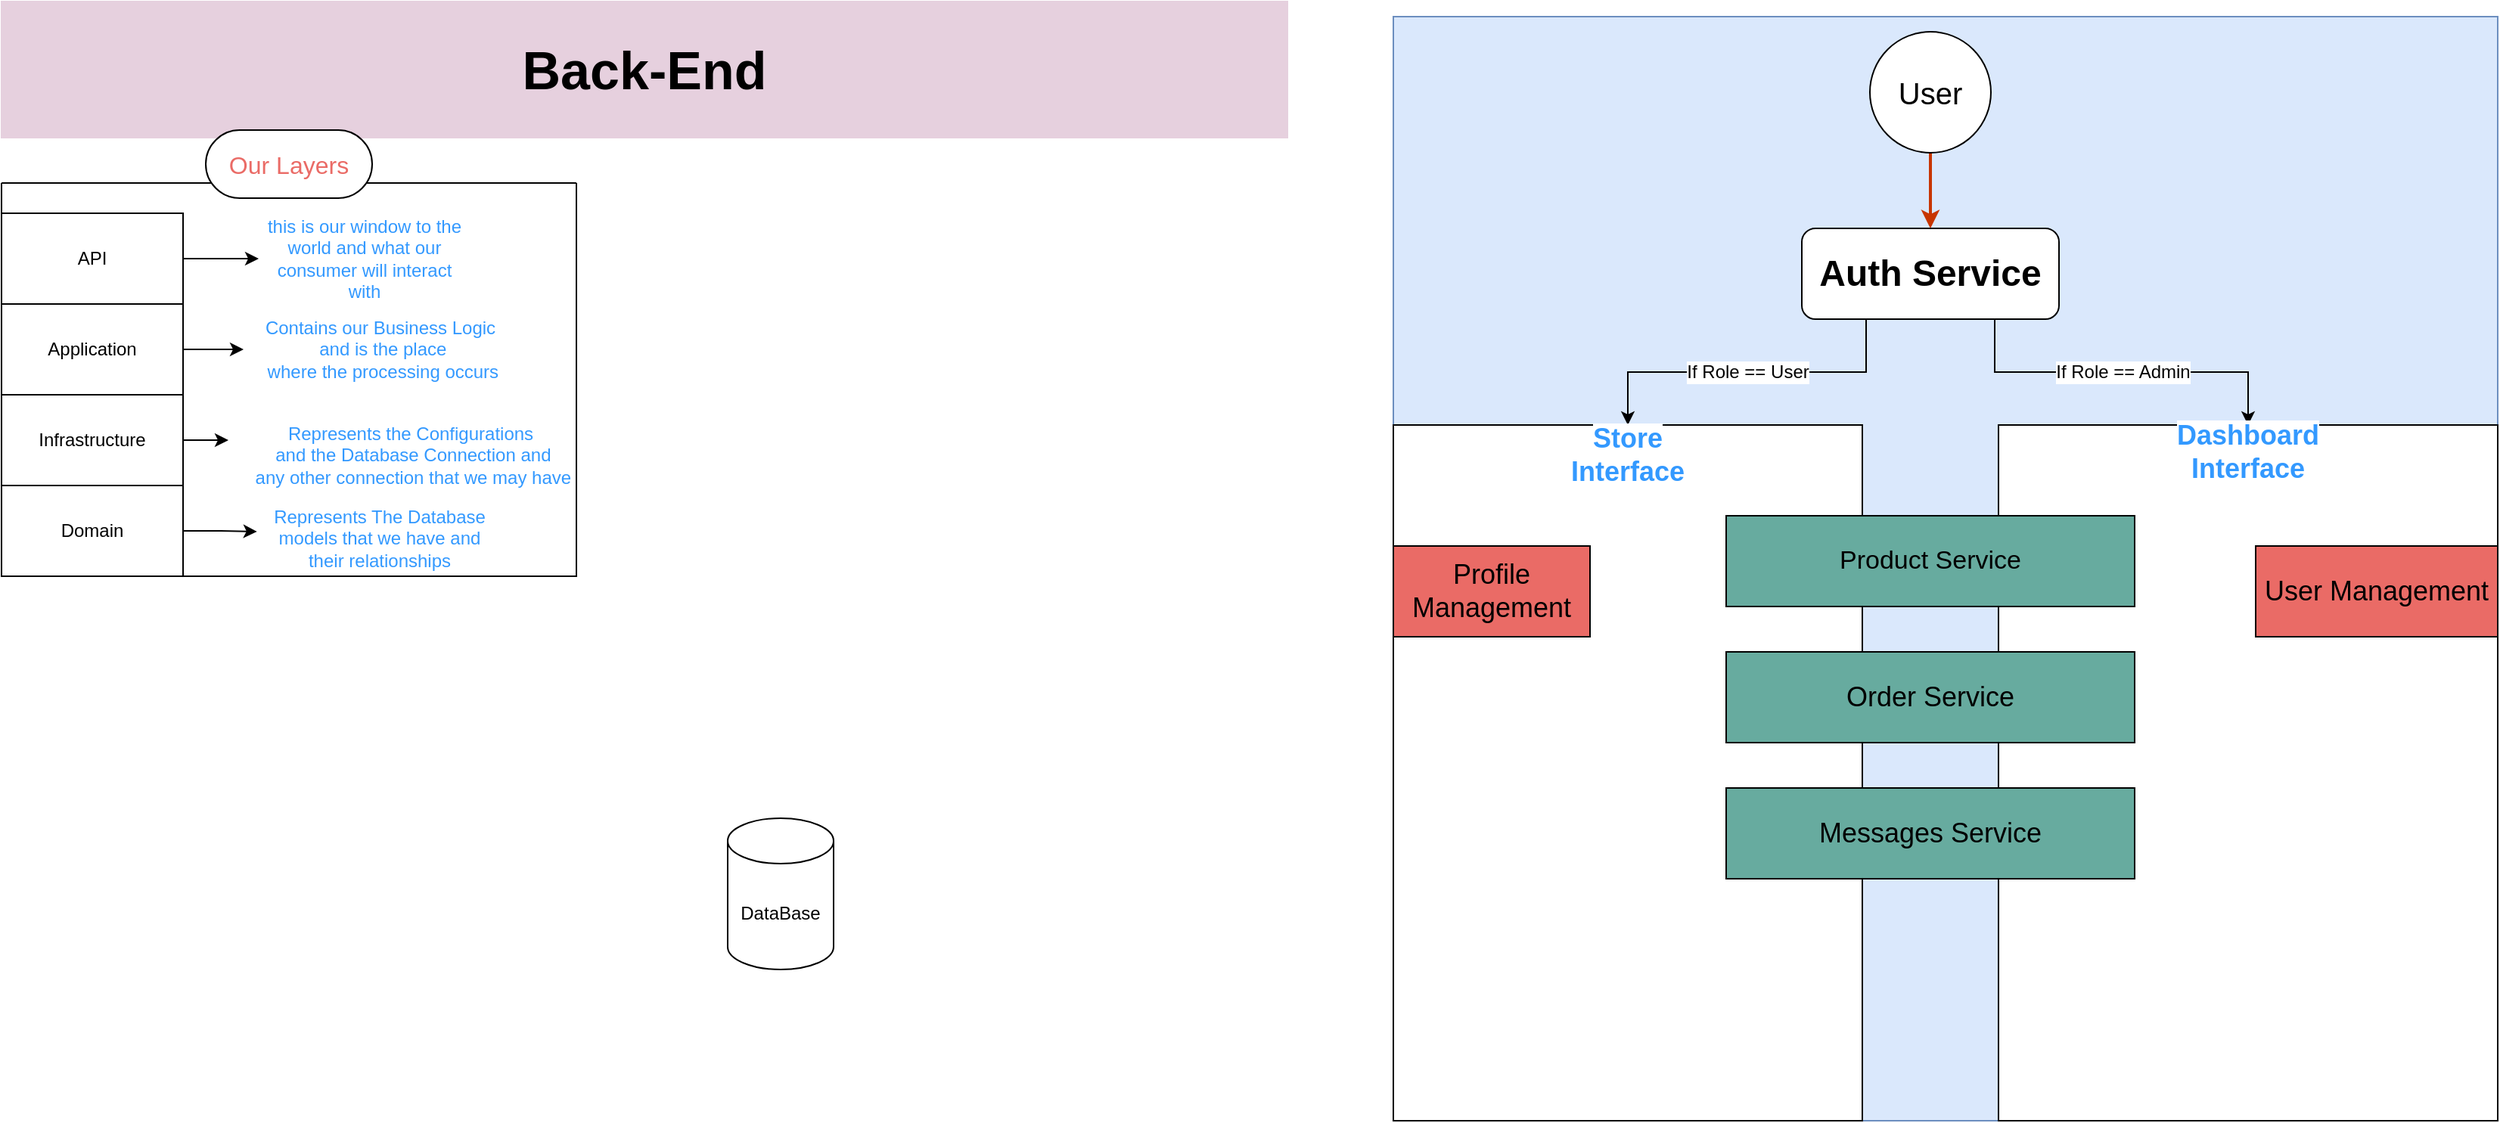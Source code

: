<mxfile version="24.7.17">
  <diagram name="Page-1" id="53EptZiF0VgPAhtHQbv1">
    <mxGraphModel dx="1839" dy="1613" grid="1" gridSize="10" guides="1" tooltips="1" connect="1" arrows="1" fold="1" page="1" pageScale="1" pageWidth="850" pageHeight="1100" math="0" shadow="0">
      <root>
        <mxCell id="0" />
        <mxCell id="1" parent="0" />
        <mxCell id="XSrR4Fl4yp7n7AM9qIPY-21" value="" style="swimlane;startSize=0;" vertex="1" parent="1">
          <mxGeometry x="-850" y="-980" width="380" height="260" as="geometry">
            <mxRectangle x="-850" y="-980" width="50" height="40" as="alternateBounds" />
          </mxGeometry>
        </mxCell>
        <mxCell id="XSrR4Fl4yp7n7AM9qIPY-11" value="&lt;span style=&quot;text-align: left;&quot;&gt;&lt;font color=&quot;#3399ff&quot;&gt;Represents The Database models that we have and their relationships&lt;/font&gt;&lt;/span&gt;" style="text;html=1;align=center;verticalAlign=middle;whiteSpace=wrap;rounded=0;" vertex="1" parent="XSrR4Fl4yp7n7AM9qIPY-21">
          <mxGeometry x="170" y="210" width="160" height="50" as="geometry" />
        </mxCell>
        <mxCell id="_j5DZ5Zvk47AiCZI-Ahg-1" value="" style="whiteSpace=wrap;html=1;aspect=fixed;fillColor=#dae8fc;strokeColor=#6c8ebf;" parent="1" vertex="1">
          <mxGeometry x="70" y="-1090" width="730" height="730" as="geometry" />
        </mxCell>
        <mxCell id="_j5DZ5Zvk47AiCZI-Ahg-8" value="&lt;font style=&quot;font-size: 12px;&quot;&gt;If Role == Admin&lt;/font&gt;" style="edgeStyle=orthogonalEdgeStyle;rounded=0;orthogonalLoop=1;jettySize=auto;html=1;exitX=0.75;exitY=1;exitDx=0;exitDy=0;entryX=0.5;entryY=0;entryDx=0;entryDy=0;" parent="1" source="_j5DZ5Zvk47AiCZI-Ahg-2" target="_j5DZ5Zvk47AiCZI-Ahg-6" edge="1">
          <mxGeometry relative="1" as="geometry" />
        </mxCell>
        <mxCell id="_j5DZ5Zvk47AiCZI-Ahg-9" value="&lt;font style=&quot;font-size: 12px;&quot;&gt;If Role == User&lt;/font&gt;" style="edgeStyle=orthogonalEdgeStyle;rounded=0;orthogonalLoop=1;jettySize=auto;html=1;exitX=0.25;exitY=1;exitDx=0;exitDy=0;entryX=0.5;entryY=0;entryDx=0;entryDy=0;" parent="1" source="_j5DZ5Zvk47AiCZI-Ahg-2" target="_j5DZ5Zvk47AiCZI-Ahg-7" edge="1">
          <mxGeometry relative="1" as="geometry" />
        </mxCell>
        <mxCell id="_j5DZ5Zvk47AiCZI-Ahg-2" value="&lt;h3 style=&quot;&quot;&gt;&lt;font style=&quot;font-size: 24px;&quot;&gt;Auth Service&lt;/font&gt;&lt;/h3&gt;" style="rounded=1;whiteSpace=wrap;html=1;" parent="1" vertex="1">
          <mxGeometry x="340" y="-950" width="170" height="60" as="geometry" />
        </mxCell>
        <mxCell id="_j5DZ5Zvk47AiCZI-Ahg-4" style="edgeStyle=orthogonalEdgeStyle;rounded=1;orthogonalLoop=1;jettySize=auto;html=1;exitX=0.5;exitY=1;exitDx=0;exitDy=0;fillColor=#fa6800;strokeColor=#C73500;curved=0;strokeWidth=2;" parent="1" source="_j5DZ5Zvk47AiCZI-Ahg-3" target="_j5DZ5Zvk47AiCZI-Ahg-2" edge="1">
          <mxGeometry relative="1" as="geometry" />
        </mxCell>
        <mxCell id="_j5DZ5Zvk47AiCZI-Ahg-3" value="&lt;font style=&quot;font-size: 20px;&quot;&gt;User&lt;/font&gt;" style="ellipse;whiteSpace=wrap;html=1;aspect=fixed;" parent="1" vertex="1">
          <mxGeometry x="385" y="-1080" width="80" height="80" as="geometry" />
        </mxCell>
        <mxCell id="_j5DZ5Zvk47AiCZI-Ahg-6" value="" style="rounded=0;whiteSpace=wrap;html=1;" parent="1" vertex="1">
          <mxGeometry x="470" y="-820" width="330" height="460" as="geometry" />
        </mxCell>
        <mxCell id="_j5DZ5Zvk47AiCZI-Ahg-7" value="" style="rounded=0;whiteSpace=wrap;html=1;" parent="1" vertex="1">
          <mxGeometry x="70" y="-820" width="310" height="460" as="geometry" />
        </mxCell>
        <mxCell id="_j5DZ5Zvk47AiCZI-Ahg-10" value="&lt;font color=&quot;#3399ff&quot; size=&quot;1&quot; style=&quot;&quot;&gt;&lt;b style=&quot;background-color: rgb(255, 255, 255); font-size: 18px;&quot;&gt;Dashboard Interface&lt;/b&gt;&lt;/font&gt;" style="text;html=1;align=center;verticalAlign=middle;whiteSpace=wrap;rounded=0;" parent="1" vertex="1">
          <mxGeometry x="572.82" y="-822.5" width="124.37" height="40" as="geometry" />
        </mxCell>
        <mxCell id="_j5DZ5Zvk47AiCZI-Ahg-11" value="&lt;font color=&quot;#3399ff&quot; style=&quot;font-size: 18px; background-color: rgb(255, 255, 255);&quot;&gt;&lt;b&gt;Store Interface&lt;/b&gt;&lt;/font&gt;" style="text;html=1;align=center;verticalAlign=middle;whiteSpace=wrap;rounded=0;" parent="1" vertex="1">
          <mxGeometry x="180" y="-822.5" width="90" height="45" as="geometry" />
        </mxCell>
        <mxCell id="_j5DZ5Zvk47AiCZI-Ahg-13" value="&lt;font style=&quot;font-size: 17px;&quot;&gt;Product Service&lt;/font&gt;" style="rounded=0;whiteSpace=wrap;html=1;fillColor=#67AB9F;" parent="1" vertex="1">
          <mxGeometry x="290" y="-760" width="270" height="60" as="geometry" />
        </mxCell>
        <mxCell id="_j5DZ5Zvk47AiCZI-Ahg-14" value="&lt;font style=&quot;font-size: 18px;&quot;&gt;Order Service&lt;/font&gt;" style="rounded=0;whiteSpace=wrap;html=1;strokeColor=#000000;fillColor=#67AB9F;" parent="1" vertex="1">
          <mxGeometry x="290" y="-670" width="270" height="60" as="geometry" />
        </mxCell>
        <mxCell id="_j5DZ5Zvk47AiCZI-Ahg-15" value="&lt;font style=&quot;font-size: 18px;&quot;&gt;Messages Service&lt;/font&gt;" style="rounded=0;whiteSpace=wrap;html=1;fillColor=#67AB9F;" parent="1" vertex="1">
          <mxGeometry x="290" y="-580" width="270" height="60" as="geometry" />
        </mxCell>
        <mxCell id="_j5DZ5Zvk47AiCZI-Ahg-16" value="&lt;font style=&quot;font-size: 18px;&quot;&gt;Profile Management&lt;/font&gt;" style="rounded=0;whiteSpace=wrap;html=1;fillColor=#EA6B66;" parent="1" vertex="1">
          <mxGeometry x="70" y="-740" width="130" height="60" as="geometry" />
        </mxCell>
        <mxCell id="_j5DZ5Zvk47AiCZI-Ahg-17" value="&lt;font style=&quot;font-size: 18px;&quot;&gt;User Management&lt;/font&gt;" style="rounded=0;whiteSpace=wrap;html=1;fillColor=#EA6B66;" parent="1" vertex="1">
          <mxGeometry x="640" y="-740" width="160" height="60" as="geometry" />
        </mxCell>
        <mxCell id="XSrR4Fl4yp7n7AM9qIPY-2" value="&lt;h1&gt;&lt;font style=&quot;font-size: 35px; background-color: rgb(230, 208, 222);&quot;&gt;Back-End&lt;/font&gt;&lt;/h1&gt;" style="rounded=0;whiteSpace=wrap;html=1;strokeColor=#E6D0DE;fillColor=#E6D0DE;" vertex="1" parent="1">
          <mxGeometry x="-850" y="-1100" width="850" height="90" as="geometry" />
        </mxCell>
        <mxCell id="XSrR4Fl4yp7n7AM9qIPY-5" value="Domain" style="rounded=0;whiteSpace=wrap;html=1;" vertex="1" parent="1">
          <mxGeometry x="-850" y="-780" width="120" height="60" as="geometry" />
        </mxCell>
        <mxCell id="XSrR4Fl4yp7n7AM9qIPY-16" style="edgeStyle=orthogonalEdgeStyle;rounded=0;orthogonalLoop=1;jettySize=auto;html=1;exitX=1;exitY=0.75;exitDx=0;exitDy=0;" edge="1" parent="1" source="XSrR4Fl4yp7n7AM9qIPY-6" target="XSrR4Fl4yp7n7AM9qIPY-13">
          <mxGeometry relative="1" as="geometry">
            <Array as="points">
              <mxPoint x="-730" y="-810" />
            </Array>
          </mxGeometry>
        </mxCell>
        <mxCell id="XSrR4Fl4yp7n7AM9qIPY-6" value="Infrastructure" style="rounded=0;whiteSpace=wrap;html=1;" vertex="1" parent="1">
          <mxGeometry x="-850" y="-840" width="120" height="60" as="geometry" />
        </mxCell>
        <mxCell id="XSrR4Fl4yp7n7AM9qIPY-18" style="edgeStyle=orthogonalEdgeStyle;rounded=0;orthogonalLoop=1;jettySize=auto;html=1;exitX=1;exitY=0.5;exitDx=0;exitDy=0;" edge="1" parent="1" source="XSrR4Fl4yp7n7AM9qIPY-7" target="XSrR4Fl4yp7n7AM9qIPY-17">
          <mxGeometry relative="1" as="geometry" />
        </mxCell>
        <mxCell id="XSrR4Fl4yp7n7AM9qIPY-7" value="Application" style="rounded=0;whiteSpace=wrap;html=1;" vertex="1" parent="1">
          <mxGeometry x="-850" y="-900" width="120" height="60" as="geometry" />
        </mxCell>
        <mxCell id="XSrR4Fl4yp7n7AM9qIPY-20" value="" style="edgeStyle=orthogonalEdgeStyle;rounded=0;orthogonalLoop=1;jettySize=auto;html=1;" edge="1" parent="1" source="XSrR4Fl4yp7n7AM9qIPY-8" target="XSrR4Fl4yp7n7AM9qIPY-19">
          <mxGeometry relative="1" as="geometry" />
        </mxCell>
        <mxCell id="XSrR4Fl4yp7n7AM9qIPY-8" value="API" style="rounded=0;whiteSpace=wrap;html=1;" vertex="1" parent="1">
          <mxGeometry x="-850" y="-960" width="120" height="60" as="geometry" />
        </mxCell>
        <mxCell id="XSrR4Fl4yp7n7AM9qIPY-13" value="&lt;font color=&quot;#3399ff&quot;&gt;Represents the Configurations&lt;/font&gt;&lt;div&gt;&lt;font color=&quot;#3399ff&quot;&gt;&amp;nbsp;and the Database Connection&amp;nbsp;&lt;/font&gt;&lt;span style=&quot;color: rgb(51, 153, 255); background-color: initial;&quot;&gt;and&lt;/span&gt;&lt;/div&gt;&lt;div&gt;&lt;span style=&quot;color: rgb(51, 153, 255); background-color: initial;&quot;&gt;&amp;nbsp;any other connection that we may have&lt;/span&gt;&lt;/div&gt;" style="text;html=1;align=center;verticalAlign=middle;resizable=0;points=[];autosize=1;strokeColor=none;fillColor=none;" vertex="1" parent="1">
          <mxGeometry x="-700" y="-830" width="240" height="60" as="geometry" />
        </mxCell>
        <mxCell id="XSrR4Fl4yp7n7AM9qIPY-17" value="&lt;font color=&quot;#3399ff&quot;&gt;Contains our Business Logic&lt;/font&gt;&lt;div&gt;&lt;font color=&quot;#3399ff&quot;&gt;&amp;nbsp;and is the place&lt;/font&gt;&lt;/div&gt;&lt;div&gt;&lt;font color=&quot;#3399ff&quot;&gt;&amp;nbsp;where the processing occurs&lt;/font&gt;&lt;/div&gt;" style="text;html=1;align=center;verticalAlign=middle;resizable=0;points=[];autosize=1;strokeColor=none;fillColor=none;" vertex="1" parent="1">
          <mxGeometry x="-690" y="-900" width="180" height="60" as="geometry" />
        </mxCell>
        <mxCell id="XSrR4Fl4yp7n7AM9qIPY-19" value="&lt;font color=&quot;#3399ff&quot;&gt;this is our window to the world and what our consumer will interact with&lt;/font&gt;" style="text;html=1;align=center;verticalAlign=middle;whiteSpace=wrap;rounded=0;" vertex="1" parent="1">
          <mxGeometry x="-680" y="-955" width="140" height="50" as="geometry" />
        </mxCell>
        <mxCell id="XSrR4Fl4yp7n7AM9qIPY-23" value="&lt;font color=&quot;#ea6b66&quot; style=&quot;font-size: 16px;&quot;&gt;Our Layers&lt;/font&gt;" style="rounded=1;whiteSpace=wrap;html=1;arcSize=50;" vertex="1" parent="1">
          <mxGeometry x="-715" y="-1015" width="110" height="45" as="geometry" />
        </mxCell>
        <mxCell id="XSrR4Fl4yp7n7AM9qIPY-26" style="edgeStyle=orthogonalEdgeStyle;rounded=0;orthogonalLoop=1;jettySize=auto;html=1;exitX=1;exitY=0.5;exitDx=0;exitDy=0;entryX=-0.007;entryY=0.409;entryDx=0;entryDy=0;entryPerimeter=0;" edge="1" parent="1" source="XSrR4Fl4yp7n7AM9qIPY-5" target="XSrR4Fl4yp7n7AM9qIPY-11">
          <mxGeometry relative="1" as="geometry" />
        </mxCell>
        <mxCell id="XSrR4Fl4yp7n7AM9qIPY-28" value="DataBase" style="shape=cylinder3;whiteSpace=wrap;html=1;boundedLbl=1;backgroundOutline=1;size=15;" vertex="1" parent="1">
          <mxGeometry x="-370" y="-560" width="70" height="100" as="geometry" />
        </mxCell>
      </root>
    </mxGraphModel>
  </diagram>
</mxfile>
